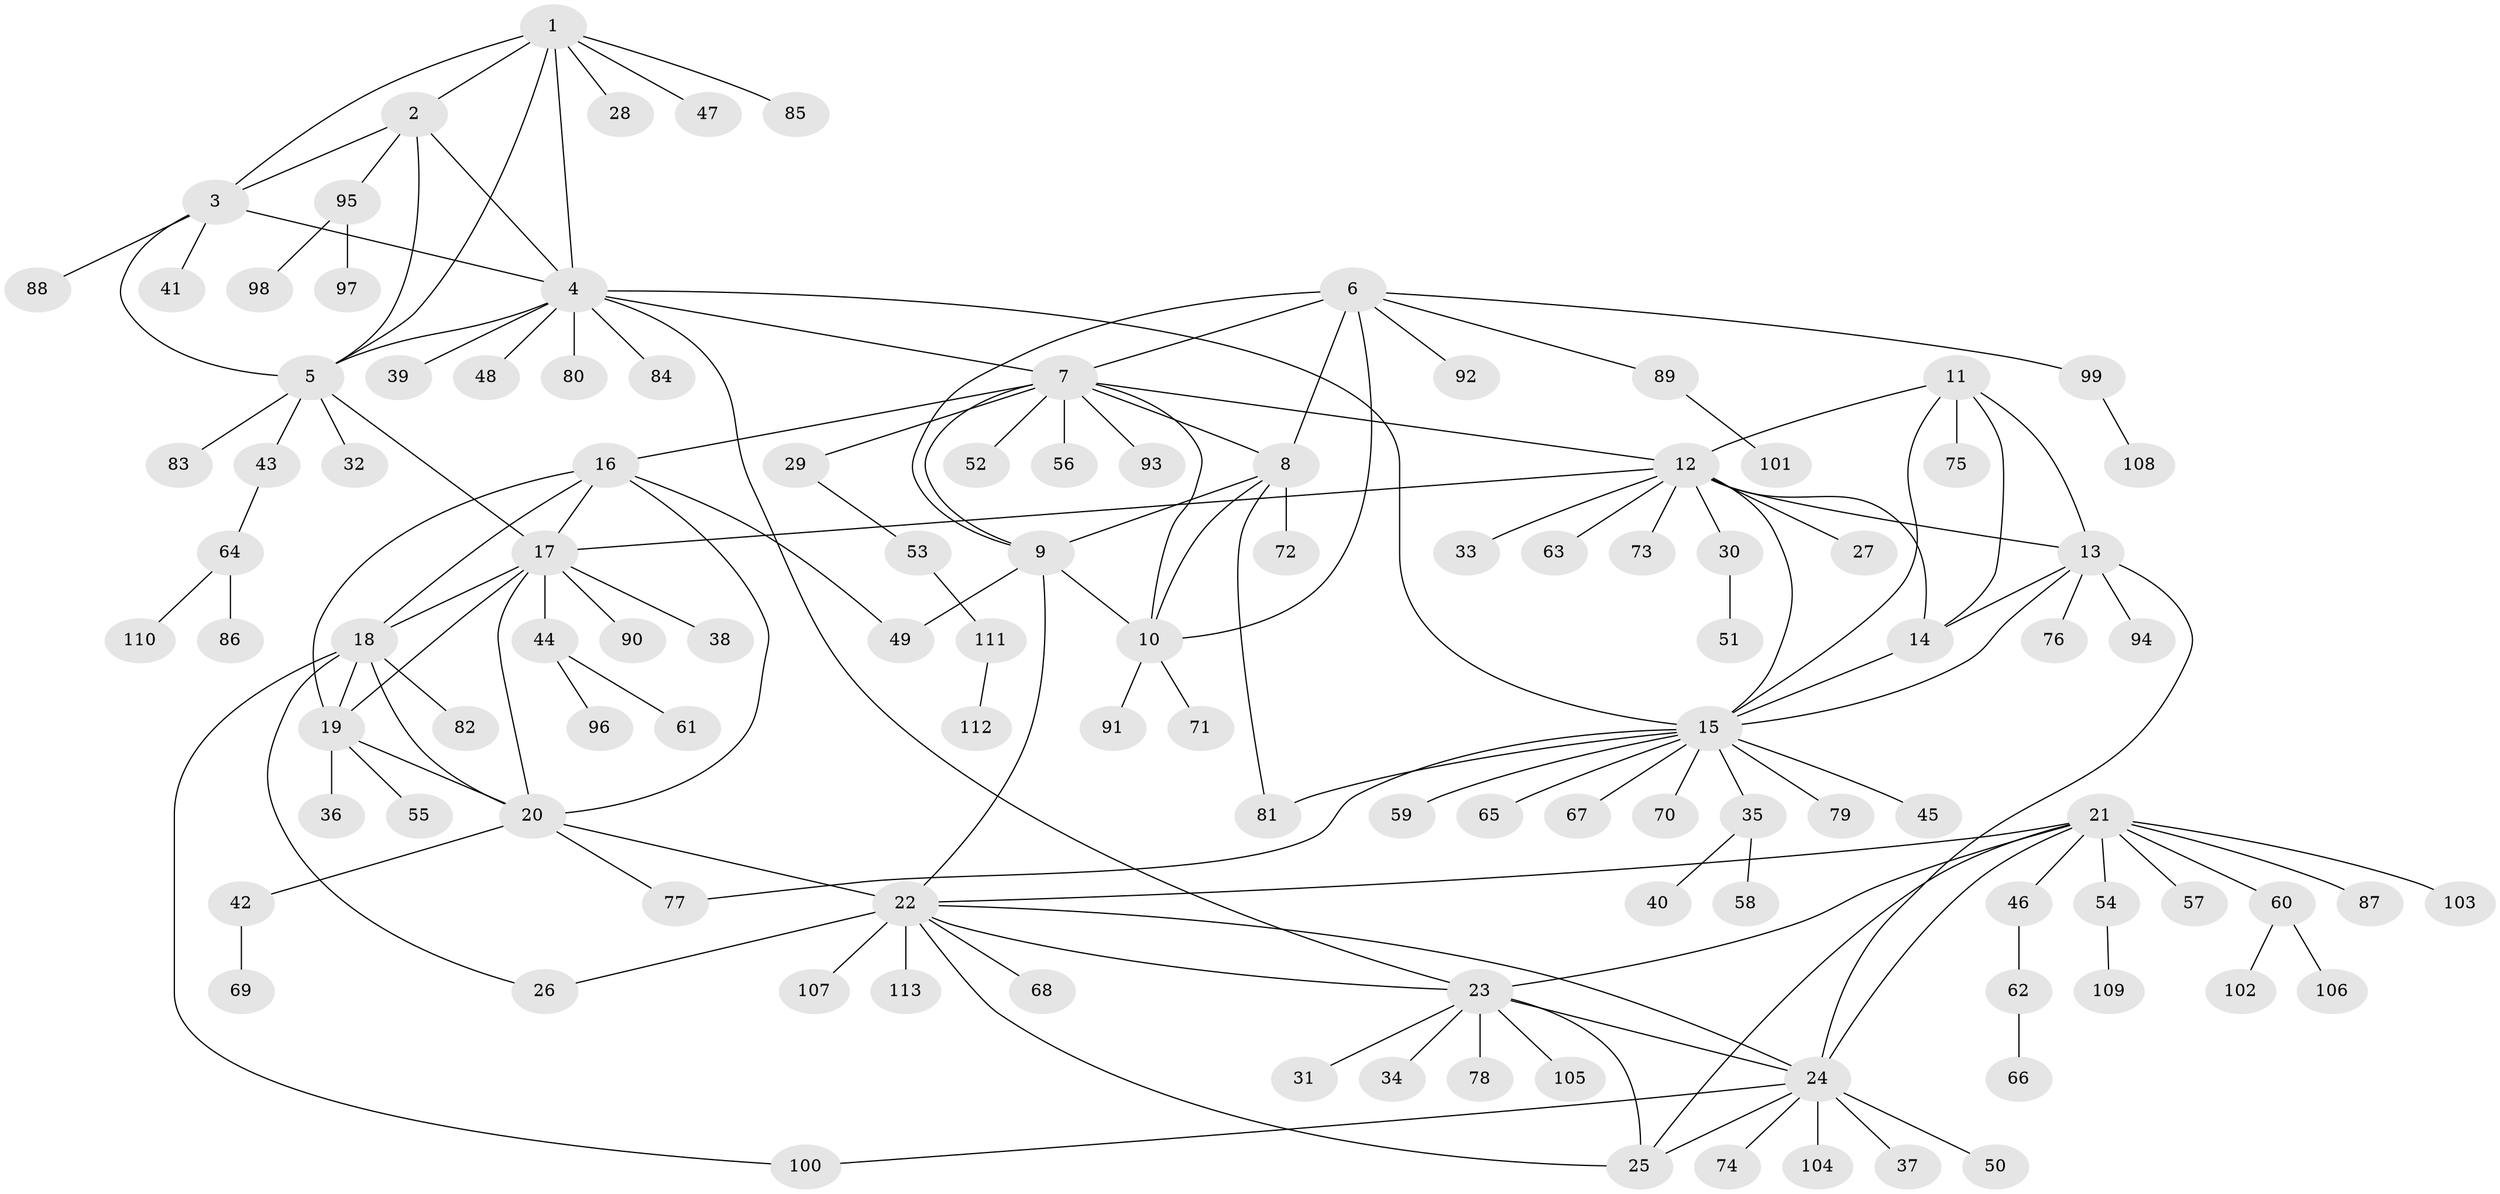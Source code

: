 // coarse degree distribution, {8: 0.03409090909090909, 4: 0.045454545454545456, 9: 0.06818181818181818, 6: 0.022727272727272728, 5: 0.022727272727272728, 14: 0.011363636363636364, 7: 0.022727272727272728, 2: 0.11363636363636363, 1: 0.6363636363636364, 3: 0.022727272727272728}
// Generated by graph-tools (version 1.1) at 2025/52/02/27/25 19:52:19]
// undirected, 113 vertices, 153 edges
graph export_dot {
graph [start="1"]
  node [color=gray90,style=filled];
  1;
  2;
  3;
  4;
  5;
  6;
  7;
  8;
  9;
  10;
  11;
  12;
  13;
  14;
  15;
  16;
  17;
  18;
  19;
  20;
  21;
  22;
  23;
  24;
  25;
  26;
  27;
  28;
  29;
  30;
  31;
  32;
  33;
  34;
  35;
  36;
  37;
  38;
  39;
  40;
  41;
  42;
  43;
  44;
  45;
  46;
  47;
  48;
  49;
  50;
  51;
  52;
  53;
  54;
  55;
  56;
  57;
  58;
  59;
  60;
  61;
  62;
  63;
  64;
  65;
  66;
  67;
  68;
  69;
  70;
  71;
  72;
  73;
  74;
  75;
  76;
  77;
  78;
  79;
  80;
  81;
  82;
  83;
  84;
  85;
  86;
  87;
  88;
  89;
  90;
  91;
  92;
  93;
  94;
  95;
  96;
  97;
  98;
  99;
  100;
  101;
  102;
  103;
  104;
  105;
  106;
  107;
  108;
  109;
  110;
  111;
  112;
  113;
  1 -- 2;
  1 -- 3;
  1 -- 4;
  1 -- 5;
  1 -- 28;
  1 -- 47;
  1 -- 85;
  2 -- 3;
  2 -- 4;
  2 -- 5;
  2 -- 95;
  3 -- 4;
  3 -- 5;
  3 -- 41;
  3 -- 88;
  4 -- 5;
  4 -- 7;
  4 -- 15;
  4 -- 23;
  4 -- 39;
  4 -- 48;
  4 -- 80;
  4 -- 84;
  5 -- 17;
  5 -- 32;
  5 -- 43;
  5 -- 83;
  6 -- 7;
  6 -- 8;
  6 -- 9;
  6 -- 10;
  6 -- 89;
  6 -- 92;
  6 -- 99;
  7 -- 8;
  7 -- 9;
  7 -- 10;
  7 -- 12;
  7 -- 16;
  7 -- 29;
  7 -- 52;
  7 -- 56;
  7 -- 93;
  8 -- 9;
  8 -- 10;
  8 -- 72;
  8 -- 81;
  9 -- 10;
  9 -- 22;
  9 -- 49;
  10 -- 71;
  10 -- 91;
  11 -- 12;
  11 -- 13;
  11 -- 14;
  11 -- 15;
  11 -- 75;
  12 -- 13;
  12 -- 14;
  12 -- 15;
  12 -- 17;
  12 -- 27;
  12 -- 30;
  12 -- 33;
  12 -- 63;
  12 -- 73;
  13 -- 14;
  13 -- 15;
  13 -- 24;
  13 -- 76;
  13 -- 94;
  14 -- 15;
  15 -- 35;
  15 -- 45;
  15 -- 59;
  15 -- 65;
  15 -- 67;
  15 -- 70;
  15 -- 77;
  15 -- 79;
  15 -- 81;
  16 -- 17;
  16 -- 18;
  16 -- 19;
  16 -- 20;
  16 -- 49;
  17 -- 18;
  17 -- 19;
  17 -- 20;
  17 -- 38;
  17 -- 44;
  17 -- 90;
  18 -- 19;
  18 -- 20;
  18 -- 26;
  18 -- 82;
  18 -- 100;
  19 -- 20;
  19 -- 36;
  19 -- 55;
  20 -- 22;
  20 -- 42;
  20 -- 77;
  21 -- 22;
  21 -- 23;
  21 -- 24;
  21 -- 25;
  21 -- 46;
  21 -- 54;
  21 -- 57;
  21 -- 60;
  21 -- 87;
  21 -- 103;
  22 -- 23;
  22 -- 24;
  22 -- 25;
  22 -- 26;
  22 -- 68;
  22 -- 107;
  22 -- 113;
  23 -- 24;
  23 -- 25;
  23 -- 31;
  23 -- 34;
  23 -- 78;
  23 -- 105;
  24 -- 25;
  24 -- 37;
  24 -- 50;
  24 -- 74;
  24 -- 100;
  24 -- 104;
  29 -- 53;
  30 -- 51;
  35 -- 40;
  35 -- 58;
  42 -- 69;
  43 -- 64;
  44 -- 61;
  44 -- 96;
  46 -- 62;
  53 -- 111;
  54 -- 109;
  60 -- 102;
  60 -- 106;
  62 -- 66;
  64 -- 86;
  64 -- 110;
  89 -- 101;
  95 -- 97;
  95 -- 98;
  99 -- 108;
  111 -- 112;
}
